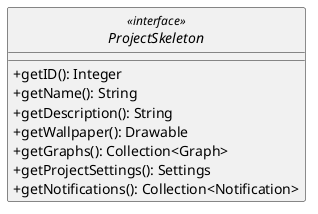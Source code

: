 @startuml

skinparam monochrome true
skinparam shadowing false
skinparam genericDisplay old
skinparam classAttributeIconSize 0
hide circle

interface ProjectSkeleton <<interface>> {
    +getID(): Integer
    +getName(): String
    +getDescription(): String
    +getWallpaper(): Drawable
    +getGraphs(): Collection<Graph>
    +getProjectSettings(): Settings
    +getNotifications(): Collection<Notification>
}

@enduml